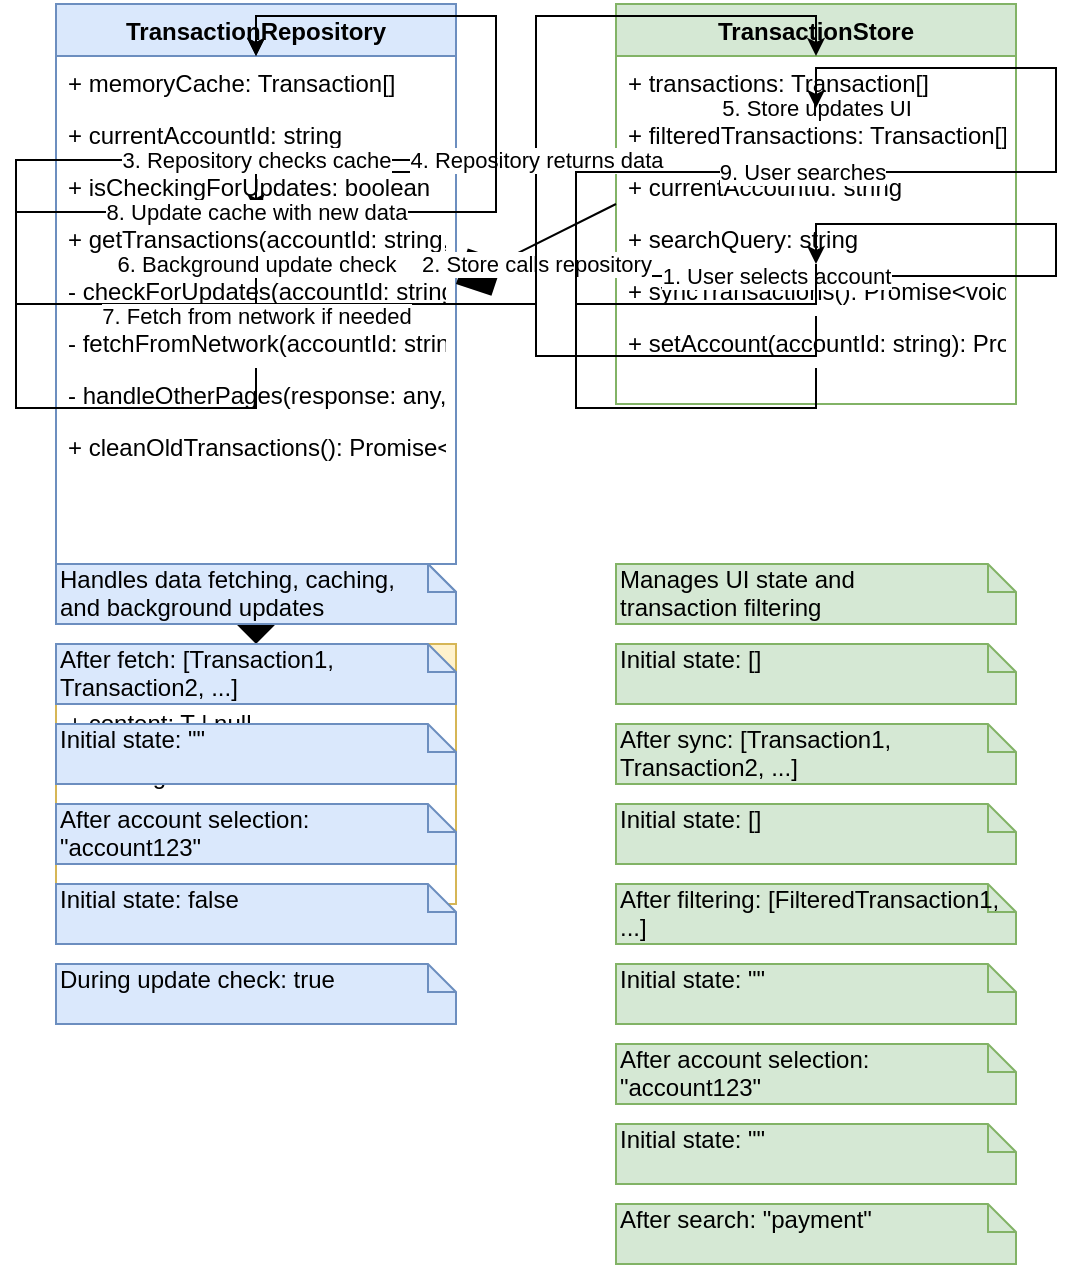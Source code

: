 <?xml version="1.0" encoding="UTF-8"?>
<mxfile version="21.1.9" type="device">
  <diagram id="architecture" name="Architecture">
    <mxGraphModel dx="1422" dy="762" grid="1" gridSize="10" guides="1" tooltips="1" connect="1" arrows="1" fold="1" page="1" pageScale="1" pageWidth="827" pageHeight="1169" math="0" shadow="0">
      <root>
        <mxCell id="0" />
        <mxCell id="1" parent="0" />
        
        <!-- TransactionRepository -->
        <mxCell id="transaction-repo" value="TransactionRepository" style="swimlane;fontStyle=1;align=center;verticalAlign=top;childLayout=stackLayout;horizontal=1;startSize=26;horizontalStack=0;resizeParent=1;resizeParentMax=0;resizeLast=0;collapsible=1;marginBottom=0;fillColor=#dae8fc;strokeColor=#6c8ebf;" vertex="1" parent="1">
          <mxGeometry x="40" y="40" width="200" height="280" as="geometry" />
        </mxCell>
        <mxCell id="memory-cache" value="+ memoryCache: Transaction[]" style="text;strokeColor=none;fillColor=none;align=left;verticalAlign=top;spacingLeft=4;spacingRight=4;overflow=hidden;rotatable=0;points=[[0,0.5],[1,0.5]];portConstraint=eastwest;" vertex="1" parent="transaction-repo">
          <mxGeometry y="26" width="200" height="26" as="geometry" />
        </mxCell>
        <mxCell id="current-account" value="+ currentAccountId: string" style="text;strokeColor=none;fillColor=none;align=left;verticalAlign=top;spacingLeft=4;spacingRight=4;overflow=hidden;rotatable=0;points=[[0,0.5],[1,0.5]];portConstraint=eastwest;" vertex="1" parent="transaction-repo">
          <mxGeometry y="52" width="200" height="26" as="geometry" />
        </mxCell>
        <mxCell id="is-checking" value="+ isCheckingForUpdates: boolean" style="text;strokeColor=none;fillColor=none;align=left;verticalAlign=top;spacingLeft=4;spacingRight=4;overflow=hidden;rotatable=0;points=[[0,0.5],[1,0.5]];portConstraint=eastwest;" vertex="1" parent="transaction-repo">
          <mxGeometry y="78" width="200" height="26" as="geometry" />
        </mxCell>
        <mxCell id="get-transactions" value="+ getTransactions(accountId: string, forceReload?: boolean): Promise&lt;DataState&lt;Transaction[]&gt;&gt;" style="text;strokeColor=none;fillColor=none;align=left;verticalAlign=top;spacingLeft=4;spacingRight=4;overflow=hidden;rotatable=0;points=[[0,0.5],[1,0.5]];portConstraint=eastwest;" vertex="1" parent="transaction-repo">
          <mxGeometry y="104" width="200" height="26" as="geometry" />
        </mxCell>
        <mxCell id="check-updates" value="- checkForUpdates(accountId: string): Promise&lt;void&gt;" style="text;strokeColor=none;fillColor=none;align=left;verticalAlign=top;spacingLeft=4;spacingRight=4;overflow=hidden;rotatable=0;points=[[0,0.5],[1,0.5]];portConstraint=eastwest;" vertex="1" parent="transaction-repo">
          <mxGeometry y="130" width="200" height="26" as="geometry" />
        </mxCell>
        <mxCell id="fetch-network" value="- fetchFromNetwork(accountId: string): Promise&lt;DataState&lt;Transaction[]&gt;&gt;" style="text;strokeColor=none;fillColor=none;align=left;verticalAlign=top;spacingLeft=4;spacingRight=4;overflow=hidden;rotatable=0;points=[[0,0.5],[1,0.5]];portConstraint=eastwest;" vertex="1" parent="transaction-repo">
          <mxGeometry y="156" width="200" height="26" as="geometry" />
        </mxCell>
        <mxCell id="handle-pages" value="- handleOtherPages(response: any, accountId: string): Promise&lt;void&gt;" style="text;strokeColor=none;fillColor=none;align=left;verticalAlign=top;spacingLeft=4;spacingRight=4;overflow=hidden;rotatable=0;points=[[0,0.5],[1,0.5]];portConstraint=eastwest;" vertex="1" parent="transaction-repo">
          <mxGeometry y="182" width="200" height="26" as="geometry" />
        </mxCell>
        <mxCell id="clean-old" value="+ cleanOldTransactions(): Promise&lt;void&gt;" style="text;strokeColor=none;fillColor=none;align=left;verticalAlign=top;spacingLeft=4;spacingRight=4;overflow=hidden;rotatable=0;points=[[0,0.5],[1,0.5]];portConstraint=eastwest;" vertex="1" parent="transaction-repo">
          <mxGeometry y="208" width="200" height="26" as="geometry" />
        </mxCell>
        
        <!-- TransactionStore -->
        <mxCell id="transaction-store" value="TransactionStore" style="swimlane;fontStyle=1;align=center;verticalAlign=top;childLayout=stackLayout;horizontal=1;startSize=26;horizontalStack=0;resizeParent=1;resizeParentMax=0;resizeLast=0;collapsible=1;marginBottom=0;fillColor=#d5e8d4;strokeColor=#82b366;" vertex="1" parent="1">
          <mxGeometry x="320" y="40" width="200" height="200" as="geometry" />
        </mxCell>
        <mxCell id="store-transactions" value="+ transactions: Transaction[]" style="text;strokeColor=none;fillColor=none;align=left;verticalAlign=top;spacingLeft=4;spacingRight=4;overflow=hidden;rotatable=0;points=[[0,0.5],[1,0.5]];portConstraint=eastwest;" vertex="1" parent="transaction-store">
          <mxGeometry y="26" width="200" height="26" as="geometry" />
        </mxCell>
        <mxCell id="store-filtered" value="+ filteredTransactions: Transaction[]" style="text;strokeColor=none;fillColor=none;align=left;verticalAlign=top;spacingLeft=4;spacingRight=4;overflow=hidden;rotatable=0;points=[[0,0.5],[1,0.5]];portConstraint=eastwest;" vertex="1" parent="transaction-store">
          <mxGeometry y="52" width="200" height="26" as="geometry" />
        </mxCell>
        <mxCell id="store-account" value="+ currentAccountId: string" style="text;strokeColor=none;fillColor=none;align=left;verticalAlign=top;spacingLeft=4;spacingRight=4;overflow=hidden;rotatable=0;points=[[0,0.5],[1,0.5]];portConstraint=eastwest;" vertex="1" parent="transaction-store">
          <mxGeometry y="78" width="200" height="26" as="geometry" />
        </mxCell>
        <mxCell id="store-search" value="+ searchQuery: string" style="text;strokeColor=none;fillColor=none;align=left;verticalAlign=top;spacingLeft=4;spacingRight=4;overflow=hidden;rotatable=0;points=[[0,0.5],[1,0.5]];portConstraint=eastwest;" vertex="1" parent="transaction-store">
          <mxGeometry y="104" width="200" height="26" as="geometry" />
        </mxCell>
        <mxCell id="store-sync" value="+ syncTransactions(): Promise&lt;void&gt;" style="text;strokeColor=none;fillColor=none;align=left;verticalAlign=top;spacingLeft=4;spacingRight=4;overflow=hidden;rotatable=0;points=[[0,0.5],[1,0.5]];portConstraint=eastwest;" vertex="1" parent="transaction-store">
          <mxGeometry y="130" width="200" height="26" as="geometry" />
        </mxCell>
        <mxCell id="store-set-account" value="+ setAccount(accountId: string): Promise&lt;void&gt;" style="text;strokeColor=none;fillColor=none;align=left;verticalAlign=top;spacingLeft=4;spacingRight=4;overflow=hidden;rotatable=0;points=[[0,0.5],[1,0.5]];portConstraint=eastwest;" vertex="1" parent="transaction-store">
          <mxGeometry y="156" width="200" height="26" as="geometry" />
        </mxCell>
        
        <!-- DataState Interface -->
        <mxCell id="data-state" value="DataState&lt;T&gt;" style="swimlane;fontStyle=1;align=center;verticalAlign=top;childLayout=stackLayout;horizontal=1;startSize=26;horizontalStack=0;resizeParent=1;resizeParentMax=0;resizeLast=0;collapsible=1;marginBottom=0;fillColor=#fff2cc;strokeColor=#d6b656;" vertex="1" parent="1">
          <mxGeometry x="40" y="360" width="200" height="130" as="geometry" />
        </mxCell>
        <mxCell id="data-content" value="+ content: T | null" style="text;strokeColor=none;fillColor=none;align=left;verticalAlign=top;spacingLeft=4;spacingRight=4;overflow=hidden;rotatable=0;points=[[0,0.5],[1,0.5]];portConstraint=eastwest;" vertex="1" parent="data-state">
          <mxGeometry y="26" width="200" height="26" as="geometry" />
        </mxCell>
        <mxCell id="data-loading" value="+ loading: boolean" style="text;strokeColor=none;fillColor=none;align=left;verticalAlign=top;spacingLeft=4;spacingRight=4;overflow=hidden;rotatable=0;points=[[0,0.5],[1,0.5]];portConstraint=eastwest;" vertex="1" parent="data-state">
          <mxGeometry y="52" width="200" height="26" as="geometry" />
        </mxCell>
        <mxCell id="data-error" value="+ error: Error | null" style="text;strokeColor=none;fillColor=none;align=left;verticalAlign=top;spacingLeft=4;spacingRight=4;overflow=hidden;rotatable=0;points=[[0,0.5],[1,0.5]];portConstraint=eastwest;" vertex="1" parent="data-state">
          <mxGeometry y="78" width="200" height="26" as="geometry" />
        </mxCell>
        
        <!-- Relationships -->
        <mxCell id="store-uses-repo" value="" style="endArrow=diamond;endFill=1;endSize=24;html=1;rounded=0;exitX=0;exitY=0.5;exitDx=0;exitDy=0;entryX=1;entryY=0.5;entryDx=0;entryDy=0;" edge="1" parent="1" source="transaction-store" target="transaction-repo">
          <mxGeometry width="160" relative="1" as="geometry">
            <mxPoint x="320" y="140" as="sourcePoint" />
            <mxPoint x="240" y="140" as="targetPoint" />
          </mxGeometry>
        </mxCell>
        <mxCell id="repo-uses-data" value="" style="endArrow=diamond;endFill=1;endSize=24;html=1;rounded=0;exitX=0.5;exitY=1;exitDx=0;exitDy=0;entryX=0.5;entryY=0;entryDx=0;entryDy=0;" edge="1" parent="1" source="transaction-repo" target="data-state">
          <mxGeometry width="160" relative="1" as="geometry">
            <mxPoint x="140" y="320" as="sourcePoint" />
            <mxPoint x="140" y="360" as="targetPoint" />
          </mxGeometry>
        </mxCell>
        
        <!-- Flow Arrows -->
        <mxCell id="flow-1" value="1. User selects account" style="edgeStyle=orthogonalEdgeStyle;rounded=0;orthogonalLoop=1;jettySize=auto;html=1;exitX=0.5;exitY=1;exitDx=0;exitDy=0;entryX=0.5;entryY=0;entryDx=0;entryDy=0;" edge="1" parent="1" source="store-set-account" target="store-sync">
          <mxGeometry relative="1" as="geometry">
            <mxPoint x="420" y="200" as="sourcePoint" />
            <mxPoint x="420" y="240" as="targetPoint" />
          </mxGeometry>
        </mxCell>
        <mxCell id="flow-2" value="2. Store calls repository" style="edgeStyle=orthogonalEdgeStyle;rounded=0;orthogonalLoop=1;jettySize=auto;html=1;exitX=0.5;exitY=1;exitDx=0;exitDy=0;entryX=0.5;entryY=0;entryDx=0;entryDy=0;" edge="1" parent="1" source="store-sync" target="get-transactions">
          <mxGeometry relative="1" as="geometry">
            <mxPoint x="420" y="240" as="sourcePoint" />
            <mxPoint x="140" y="240" as="targetPoint" />
          </mxGeometry>
        </mxCell>
        <mxCell id="flow-3" value="3. Repository checks cache" style="edgeStyle=orthogonalEdgeStyle;rounded=0;orthogonalLoop=1;jettySize=auto;html=1;exitX=0.5;exitY=1;exitDx=0;exitDy=0;entryX=0.5;entryY=0;entryDx=0;entryDy=0;" edge="1" parent="1" source="get-transactions" target="memory-cache">
          <mxGeometry relative="1" as="geometry">
            <mxPoint x="140" y="240" as="sourcePoint" />
            <mxPoint x="140" y="280" as="targetPoint" />
          </mxGeometry>
        </mxCell>
        <mxCell id="flow-4" value="4. Repository returns data" style="edgeStyle=orthogonalEdgeStyle;rounded=0;orthogonalLoop=1;jettySize=auto;html=1;exitX=0.5;exitY=1;exitDx=0;exitDy=0;entryX=0.5;entryY=0;entryDx=0;entryDy=0;" edge="1" parent="1" source="get-transactions" target="store-transactions">
          <mxGeometry relative="1" as="geometry">
            <mxPoint x="140" y="240" as="sourcePoint" />
            <mxPoint x="420" y="240" as="targetPoint" />
          </mxGeometry>
        </mxCell>
        <mxCell id="flow-5" value="5. Store updates UI" style="edgeStyle=orthogonalEdgeStyle;rounded=0;orthogonalLoop=1;jettySize=auto;html=1;exitX=0.5;exitY=1;exitDx=0;exitDy=0;entryX=0.5;entryY=0;entryDx=0;entryDy=0;" edge="1" parent="1" source="store-transactions" target="store-filtered">
          <mxGeometry relative="1" as="geometry">
            <mxPoint x="420" y="240" as="sourcePoint" />
            <mxPoint x="420" y="280" as="targetPoint" />
          </mxGeometry>
        </mxCell>
        <mxCell id="flow-6" value="6. Background update check" style="edgeStyle=orthogonalEdgeStyle;rounded=0;orthogonalLoop=1;jettySize=auto;html=1;exitX=0.5;exitY=1;exitDx=0;exitDy=0;entryX=0.5;entryY=0;entryDx=0;entryDy=0;" edge="1" parent="1" source="get-transactions" target="check-updates">
          <mxGeometry relative="1" as="geometry">
            <mxPoint x="140" y="240" as="sourcePoint" />
            <mxPoint x="140" y="320" as="targetPoint" />
          </mxGeometry>
        </mxCell>
        <mxCell id="flow-7" value="7. Fetch from network if needed" style="edgeStyle=orthogonalEdgeStyle;rounded=0;orthogonalLoop=1;jettySize=auto;html=1;exitX=0.5;exitY=1;exitDx=0;exitDy=0;entryX=0.5;entryY=0;entryDx=0;entryDy=0;" edge="1" parent="1" source="check-updates" target="fetch-network">
          <mxGeometry relative="1" as="geometry">
            <mxPoint x="140" y="320" as="sourcePoint" />
            <mxPoint x="140" y="360" as="targetPoint" />
          </mxGeometry>
        </mxCell>
        <mxCell id="flow-8" value="8. Update cache with new data" style="edgeStyle=orthogonalEdgeStyle;rounded=0;orthogonalLoop=1;jettySize=auto;html=1;exitX=0.5;exitY=1;exitDx=0;exitDy=0;entryX=0.5;entryY=0;entryDx=0;entryDy=0;" edge="1" parent="1" source="fetch-network" target="memory-cache">
          <mxGeometry relative="1" as="geometry">
            <mxPoint x="140" y="360" as="sourcePoint" />
            <mxPoint x="140" y="400" as="targetPoint" />
          </mxGeometry>
        </mxCell>
        <mxCell id="flow-9" value="9. User searches" style="edgeStyle=orthogonalEdgeStyle;rounded=0;orthogonalLoop=1;jettySize=auto;html=1;exitX=0.5;exitY=1;exitDx=0;exitDy=0;entryX=0.5;entryY=0;entryDx=0;entryDy=0;" edge="1" parent="1" source="store-search" target="store-filtered">
          <mxGeometry relative="1" as="geometry">
            <mxPoint x="420" y="320" as="sourcePoint" />
            <mxPoint x="420" y="360" as="targetPoint" />
          </mxGeometry>
        </mxCell>
        
        <!-- State Change Notes -->
        <mxCell id="state-note-1" value="Initial state: []" style="shape=note;whiteSpace=wrap;html=1;size=14;verticalAlign=top;align=left;spacingTop=-6;fillColor=#dae8fc;strokeColor=#6c8ebf;" vertex="1" parent="1">
          <mxGeometry x="40" y="320" width="200" height="30" as="geometry" />
        </mxCell>
        <mxCell id="state-note-2" value="After fetch: [Transaction1, Transaction2, ...]" style="shape=note;whiteSpace=wrap;html=1;size=14;verticalAlign=top;align=left;spacingTop=-6;fillColor=#dae8fc;strokeColor=#6c8ebf;" vertex="1" parent="1">
          <mxGeometry x="40" y="360" width="200" height="30" as="geometry" />
        </mxCell>
        <mxCell id="state-note-3" value="Initial state: &quot;&quot;" style="shape=note;whiteSpace=wrap;html=1;size=14;verticalAlign=top;align=left;spacingTop=-6;fillColor=#dae8fc;strokeColor=#6c8ebf;" vertex="1" parent="1">
          <mxGeometry x="40" y="400" width="200" height="30" as="geometry" />
        </mxCell>
        <mxCell id="state-note-4" value="After account selection: &quot;account123&quot;" style="shape=note;whiteSpace=wrap;html=1;size=14;verticalAlign=top;align=left;spacingTop=-6;fillColor=#dae8fc;strokeColor=#6c8ebf;" vertex="1" parent="1">
          <mxGeometry x="40" y="440" width="200" height="30" as="geometry" />
        </mxCell>
        <mxCell id="state-note-5" value="Initial state: false" style="shape=note;whiteSpace=wrap;html=1;size=14;verticalAlign=top;align=left;spacingTop=-6;fillColor=#dae8fc;strokeColor=#6c8ebf;" vertex="1" parent="1">
          <mxGeometry x="40" y="480" width="200" height="30" as="geometry" />
        </mxCell>
        <mxCell id="state-note-6" value="During update check: true" style="shape=note;whiteSpace=wrap;html=1;size=14;verticalAlign=top;align=left;spacingTop=-6;fillColor=#dae8fc;strokeColor=#6c8ebf;" vertex="1" parent="1">
          <mxGeometry x="40" y="520" width="200" height="30" as="geometry" />
        </mxCell>
        <mxCell id="state-note-7" value="Initial state: []" style="shape=note;whiteSpace=wrap;html=1;size=14;verticalAlign=top;align=left;spacingTop=-6;fillColor=#d5e8d4;strokeColor=#82b366;" vertex="1" parent="1">
          <mxGeometry x="320" y="360" width="200" height="30" as="geometry" />
        </mxCell>
        <mxCell id="state-note-8" value="After sync: [Transaction1, Transaction2, ...]" style="shape=note;whiteSpace=wrap;html=1;size=14;verticalAlign=top;align=left;spacingTop=-6;fillColor=#d5e8d4;strokeColor=#82b366;" vertex="1" parent="1">
          <mxGeometry x="320" y="400" width="200" height="30" as="geometry" />
        </mxCell>
        <mxCell id="state-note-9" value="Initial state: []" style="shape=note;whiteSpace=wrap;html=1;size=14;verticalAlign=top;align=left;spacingTop=-6;fillColor=#d5e8d4;strokeColor=#82b366;" vertex="1" parent="1">
          <mxGeometry x="320" y="440" width="200" height="30" as="geometry" />
        </mxCell>
        <mxCell id="state-note-10" value="After filtering: [FilteredTransaction1, ...]" style="shape=note;whiteSpace=wrap;html=1;size=14;verticalAlign=top;align=left;spacingTop=-6;fillColor=#d5e8d4;strokeColor=#82b366;" vertex="1" parent="1">
          <mxGeometry x="320" y="480" width="200" height="30" as="geometry" />
        </mxCell>
        <mxCell id="state-note-11" value="Initial state: &quot;&quot;" style="shape=note;whiteSpace=wrap;html=1;size=14;verticalAlign=top;align=left;spacingTop=-6;fillColor=#d5e8d4;strokeColor=#82b366;" vertex="1" parent="1">
          <mxGeometry x="320" y="520" width="200" height="30" as="geometry" />
        </mxCell>
        <mxCell id="state-note-12" value="After account selection: &quot;account123&quot;" style="shape=note;whiteSpace=wrap;html=1;size=14;verticalAlign=top;align=left;spacingTop=-6;fillColor=#d5e8d4;strokeColor=#82b366;" vertex="1" parent="1">
          <mxGeometry x="320" y="560" width="200" height="30" as="geometry" />
        </mxCell>
        <mxCell id="state-note-13" value="Initial state: &quot;&quot;" style="shape=note;whiteSpace=wrap;html=1;size=14;verticalAlign=top;align=left;spacingTop=-6;fillColor=#d5e8d4;strokeColor=#82b366;" vertex="1" parent="1">
          <mxGeometry x="320" y="600" width="200" height="30" as="geometry" />
        </mxCell>
        <mxCell id="state-note-14" value="After search: &quot;payment&quot;" style="shape=note;whiteSpace=wrap;html=1;size=14;verticalAlign=top;align=left;spacingTop=-6;fillColor=#d5e8d4;strokeColor=#82b366;" vertex="1" parent="1">
          <mxGeometry x="320" y="640" width="200" height="30" as="geometry" />
        </mxCell>
        
        <!-- Notes -->
        <mxCell id="repo-note" value="Handles data fetching, caching,&#xa;and background updates" style="shape=note;whiteSpace=wrap;html=1;size=14;verticalAlign=top;align=left;spacingTop=-6;fillColor=#dae8fc;strokeColor=#6c8ebf;" vertex="1" parent="1">
          <mxGeometry x="40" y="320" width="200" height="30" as="geometry" />
        </mxCell>
        <mxCell id="store-note" value="Manages UI state and&#xa;transaction filtering" style="shape=note;whiteSpace=wrap;html=1;size=14;verticalAlign=top;align=left;spacingTop=-6;fillColor=#d5e8d4;strokeColor=#82b366;" vertex="1" parent="1">
          <mxGeometry x="320" y="320" width="200" height="30" as="geometry" />
        </mxCell>
      </root>
    </mxGraphModel>
  </diagram>
</mxfile> 